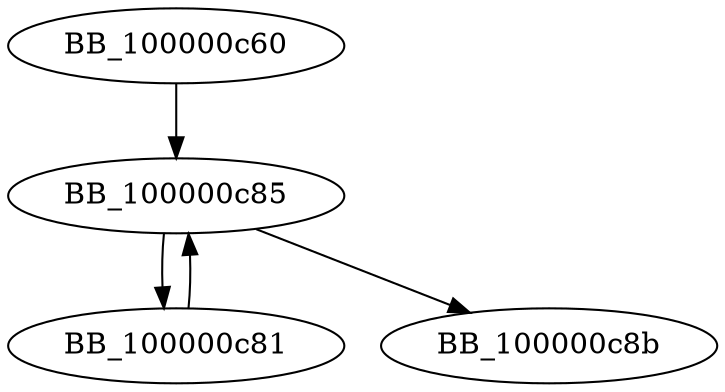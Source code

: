 DiGraph start{
BB_100000c60->BB_100000c85
BB_100000c81->BB_100000c85
BB_100000c85->BB_100000c81
BB_100000c85->BB_100000c8b
}
